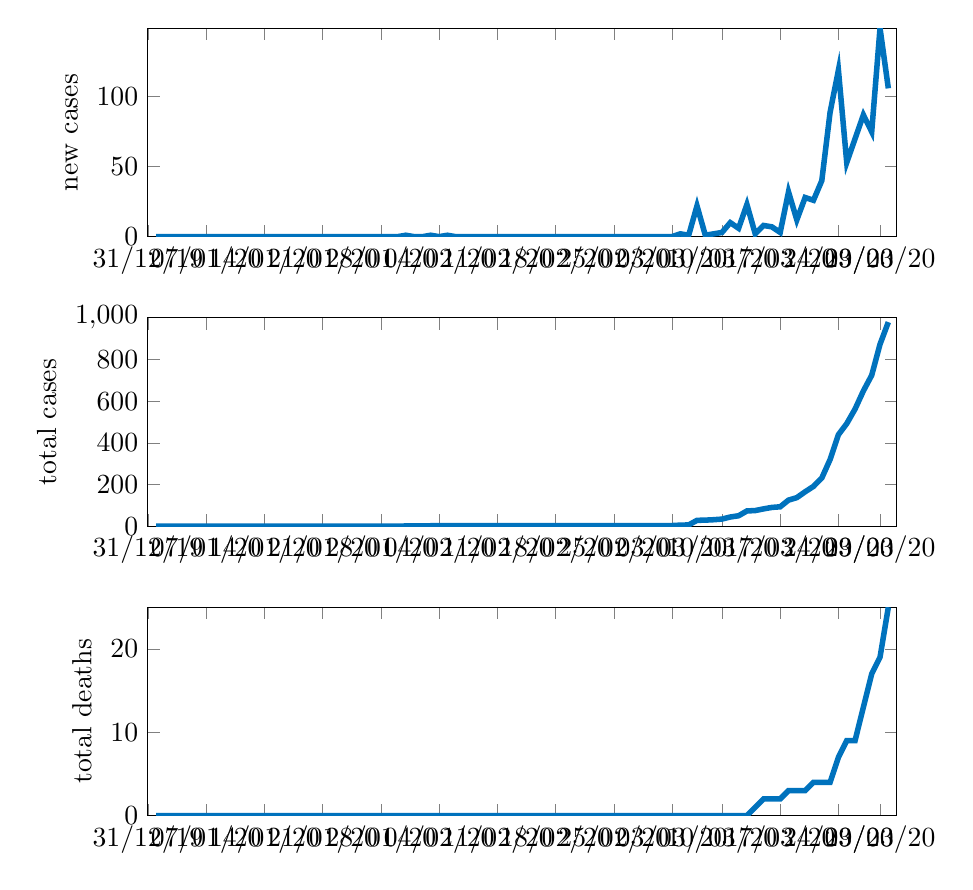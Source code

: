 % This file was created by matlab2tikz.
% Minimal pgfplots version: 1.3
%
\definecolor{mycolor1}{rgb}{0.0,0.447,0.741}%
%
\begin{tikzpicture}

\begin{axis}[%
width=9.509cm,
height=2.647cm,
at={(0cm,7.353cm)},
scale only axis,
xmin=0,
xmax=90,
xtick={0,7,14,21,28,35,42,49,56,63,69,76,83,88},
xticklabels={{31/12/19},{07/01/20},{14/01/20},{21/01/20},{28/01/20},{04/02/20},{11/02/20},{18/02/20},{25/02/20},{03/03/20},{10/03/20},{17/03/20},{24/03/20},{29/03/20}},
ymin=0,
ymax=149,
ylabel={new cases},
legend style={legend cell align=left,align=left,draw=white!15!black}
]
\addplot [color=mycolor1,solid,line width=2.0pt,forget plot]
  table[row sep=crcr]{%
1	0\\
2	0\\
3	0\\
4	0\\
5	0\\
6	0\\
7	0\\
8	0\\
9	0\\
10	0\\
11	0\\
12	0\\
13	0\\
14	0\\
15	0\\
16	0\\
17	0\\
18	0\\
19	0\\
20	0\\
21	0\\
22	0\\
23	0\\
24	0\\
25	0\\
26	0\\
27	0\\
28	0\\
29	0\\
30	0\\
31	1\\
32	0\\
33	0\\
34	1\\
35	0\\
36	1\\
37	0\\
38	0\\
39	0\\
40	0\\
41	0\\
42	0\\
43	0\\
44	0\\
45	0\\
46	0\\
47	0\\
48	0\\
49	0\\
50	0\\
51	0\\
52	0\\
53	0\\
54	0\\
55	0\\
56	0\\
57	0\\
58	0\\
59	0\\
60	0\\
61	0\\
62	0\\
63	0\\
64	2\\
65	1\\
66	22\\
67	1\\
68	2\\
69	3\\
70	10\\
71	6\\
72	23\\
73	2\\
74	8\\
75	7\\
76	3\\
77	32\\
78	12\\
79	28\\
80	26\\
81	40\\
82	89\\
83	119\\
84	53\\
85	70\\
86	87\\
87	75\\
88	149\\
89	106\\
};
\end{axis}

\begin{axis}[%
width=9.509cm,
height=2.647cm,
at={(0cm,0cm)},
scale only axis,
xmin=0,
xmax=90,
xtick={0,7,14,21,28,35,42,49,56,63,69,76,83,88},
xticklabels={{31/12/19},{07/01/20},{14/01/20},{21/01/20},{28/01/20},{04/02/20},{11/02/20},{18/02/20},{25/02/20},{03/03/20},{10/03/20},{17/03/20},{24/03/20},{29/03/20}},
ymin=0,
ymax=25,
ylabel={total deaths},
legend style={legend cell align=left,align=left,draw=white!15!black}
]
\addplot [color=mycolor1,solid,line width=2.0pt,forget plot]
  table[row sep=crcr]{%
1	0\\
2	0\\
3	0\\
4	0\\
5	0\\
6	0\\
7	0\\
8	0\\
9	0\\
10	0\\
11	0\\
12	0\\
13	0\\
14	0\\
15	0\\
16	0\\
17	0\\
18	0\\
19	0\\
20	0\\
21	0\\
22	0\\
23	0\\
24	0\\
25	0\\
26	0\\
27	0\\
28	0\\
29	0\\
30	0\\
31	0\\
32	0\\
33	0\\
34	0\\
35	0\\
36	0\\
37	0\\
38	0\\
39	0\\
40	0\\
41	0\\
42	0\\
43	0\\
44	0\\
45	0\\
46	0\\
47	0\\
48	0\\
49	0\\
50	0\\
51	0\\
52	0\\
53	0\\
54	0\\
55	0\\
56	0\\
57	0\\
58	0\\
59	0\\
60	0\\
61	0\\
62	0\\
63	0\\
64	0\\
65	0\\
66	0\\
67	0\\
68	0\\
69	0\\
70	0\\
71	0\\
72	0\\
73	1\\
74	2\\
75	2\\
76	2\\
77	3\\
78	3\\
79	3\\
80	4\\
81	4\\
82	4\\
83	7\\
84	9\\
85	9\\
86	13\\
87	17\\
88	19\\
89	25\\
};
\end{axis}

\begin{axis}[%
width=9.509cm,
height=2.647cm,
at={(0cm,3.676cm)},
scale only axis,
xmin=0,
xmax=90,
xtick={0,7,14,21,28,35,42,49,56,63,69,76,83,88},
xticklabels={{31/12/19},{07/01/20},{14/01/20},{21/01/20},{28/01/20},{04/02/20},{11/02/20},{18/02/20},{25/02/20},{03/03/20},{10/03/20},{17/03/20},{24/03/20},{29/03/20}},
ymin=0,
ymax=1000,
ylabel={total cases},
legend style={legend cell align=left,align=left,draw=white!15!black}
]
\addplot [color=mycolor1,solid,line width=2.0pt,forget plot]
  table[row sep=crcr]{%
1	0\\
2	0\\
3	0\\
4	0\\
5	0\\
6	0\\
7	0\\
8	0\\
9	0\\
10	0\\
11	0\\
12	0\\
13	0\\
14	0\\
15	0\\
16	0\\
17	0\\
18	0\\
19	0\\
20	0\\
21	0\\
22	0\\
23	0\\
24	0\\
25	0\\
26	0\\
27	0\\
28	0\\
29	0\\
30	0\\
31	1\\
32	1\\
33	1\\
34	2\\
35	2\\
36	3\\
37	3\\
38	3\\
39	3\\
40	3\\
41	3\\
42	3\\
43	3\\
44	3\\
45	3\\
46	3\\
47	3\\
48	3\\
49	3\\
50	3\\
51	3\\
52	3\\
53	3\\
54	3\\
55	3\\
56	3\\
57	3\\
58	3\\
59	3\\
60	3\\
61	3\\
62	3\\
63	3\\
64	5\\
65	6\\
66	28\\
67	29\\
68	31\\
69	34\\
70	44\\
71	50\\
72	73\\
73	75\\
74	83\\
75	90\\
76	93\\
77	125\\
78	137\\
79	165\\
80	191\\
81	231\\
82	320\\
83	439\\
84	492\\
85	562\\
86	649\\
87	724\\
88	873\\
89	979\\
};
\end{axis}
\end{tikzpicture}%